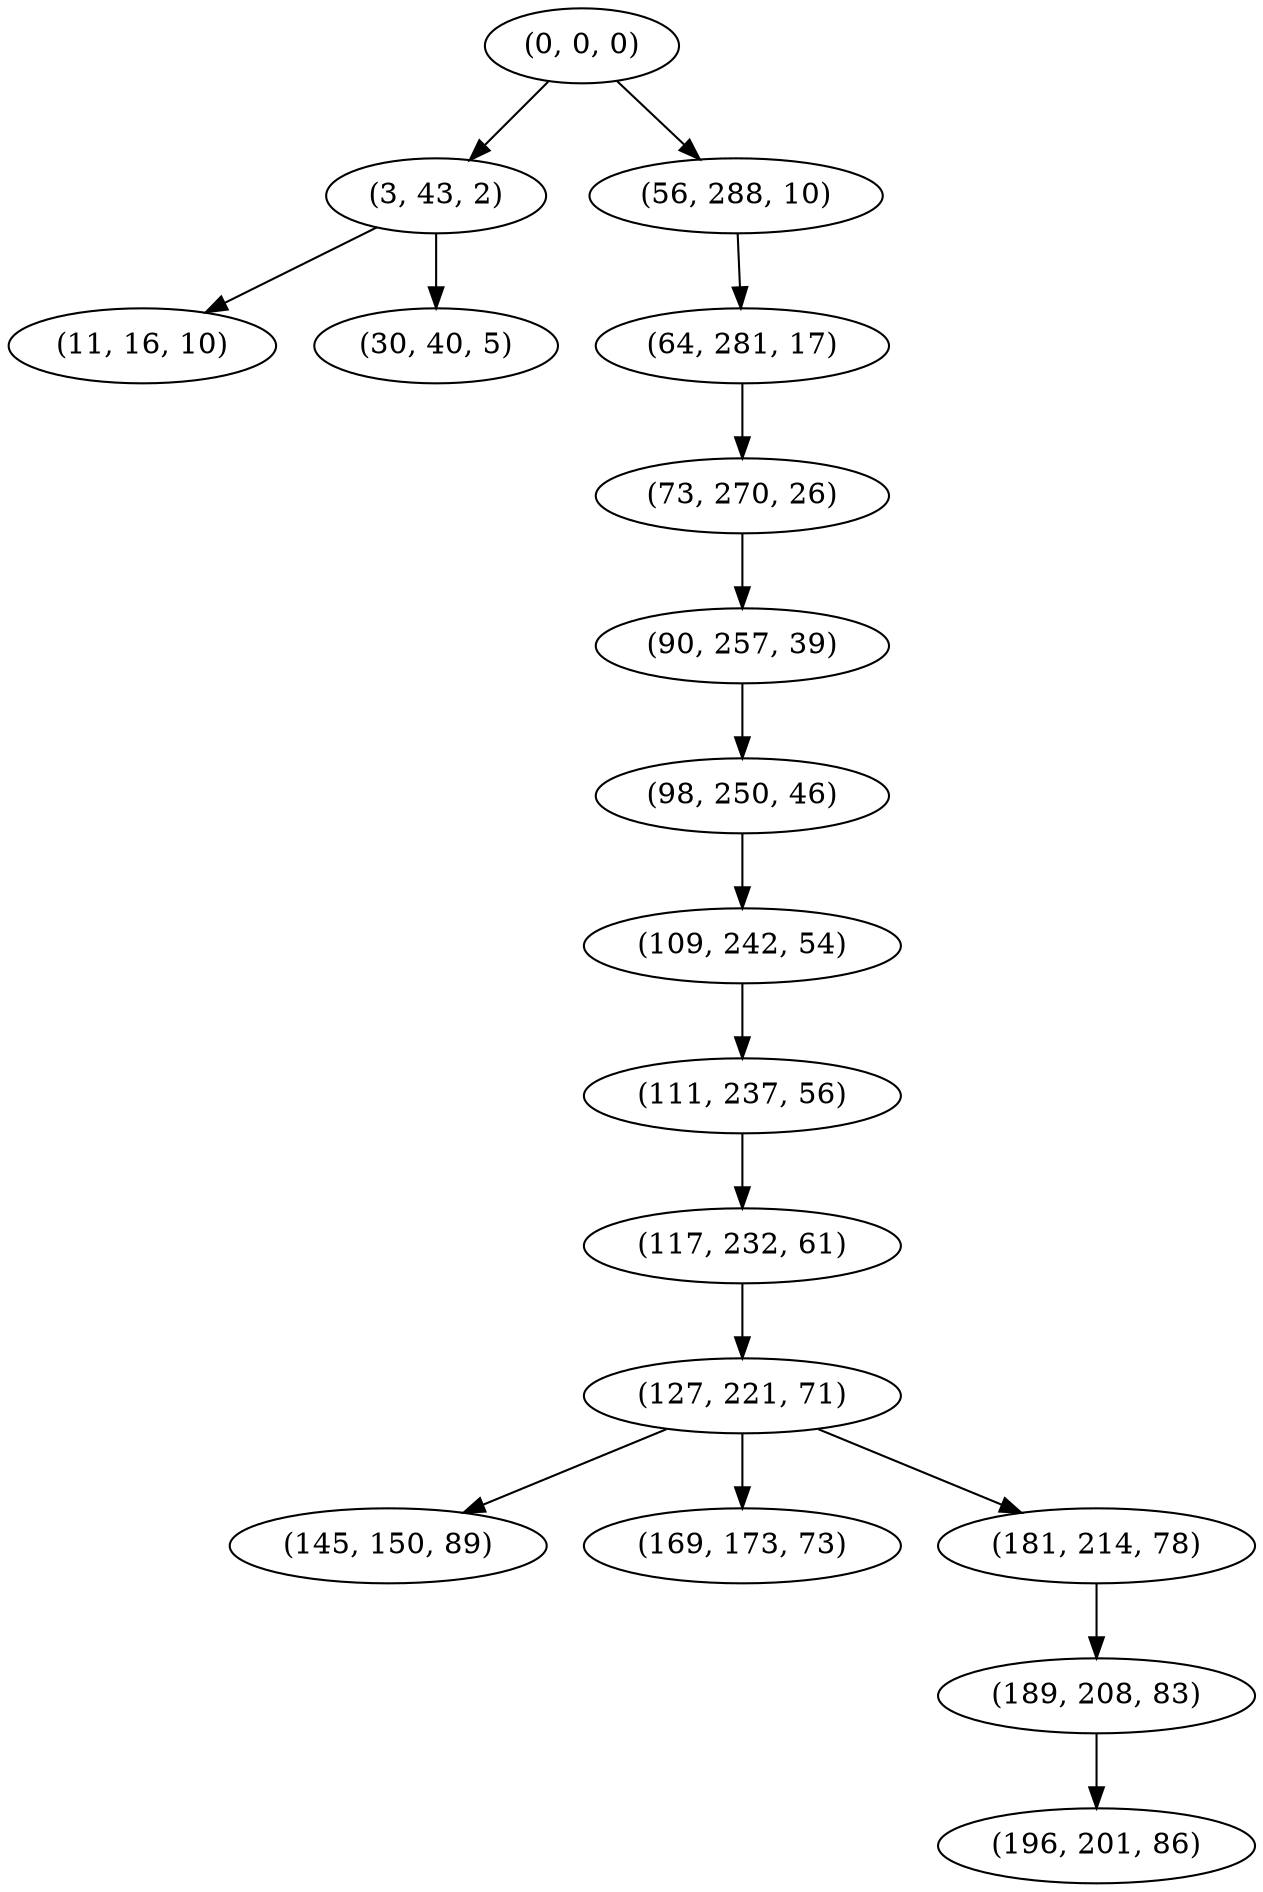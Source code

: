 digraph tree {
    "(0, 0, 0)";
    "(3, 43, 2)";
    "(11, 16, 10)";
    "(30, 40, 5)";
    "(56, 288, 10)";
    "(64, 281, 17)";
    "(73, 270, 26)";
    "(90, 257, 39)";
    "(98, 250, 46)";
    "(109, 242, 54)";
    "(111, 237, 56)";
    "(117, 232, 61)";
    "(127, 221, 71)";
    "(145, 150, 89)";
    "(169, 173, 73)";
    "(181, 214, 78)";
    "(189, 208, 83)";
    "(196, 201, 86)";
    "(0, 0, 0)" -> "(3, 43, 2)";
    "(0, 0, 0)" -> "(56, 288, 10)";
    "(3, 43, 2)" -> "(11, 16, 10)";
    "(3, 43, 2)" -> "(30, 40, 5)";
    "(56, 288, 10)" -> "(64, 281, 17)";
    "(64, 281, 17)" -> "(73, 270, 26)";
    "(73, 270, 26)" -> "(90, 257, 39)";
    "(90, 257, 39)" -> "(98, 250, 46)";
    "(98, 250, 46)" -> "(109, 242, 54)";
    "(109, 242, 54)" -> "(111, 237, 56)";
    "(111, 237, 56)" -> "(117, 232, 61)";
    "(117, 232, 61)" -> "(127, 221, 71)";
    "(127, 221, 71)" -> "(145, 150, 89)";
    "(127, 221, 71)" -> "(169, 173, 73)";
    "(127, 221, 71)" -> "(181, 214, 78)";
    "(181, 214, 78)" -> "(189, 208, 83)";
    "(189, 208, 83)" -> "(196, 201, 86)";
}
